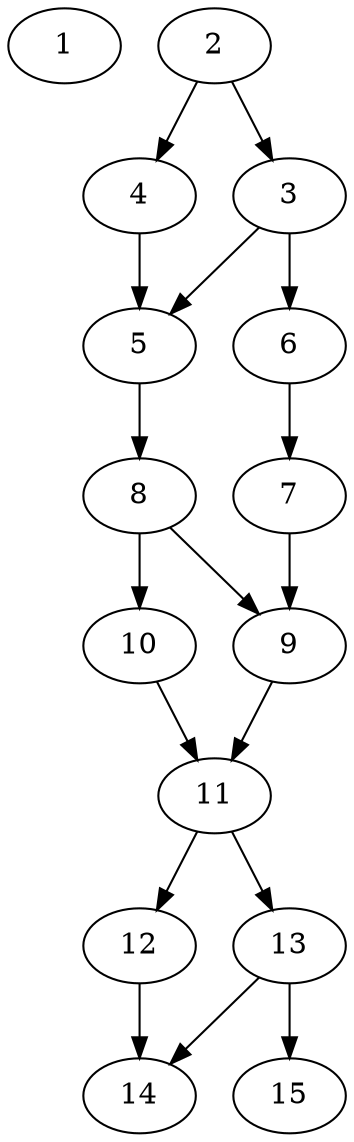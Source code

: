 // DAG automatically generated by daggen at Thu Oct  3 13:59:27 2019
// ./daggen --dot -n 15 --ccr 0.5 --fat 0.3 --regular 0.5 --density 0.6 --mindata 5242880 --maxdata 52428800 
digraph G {
  1 [size="74162176", alpha="0.05", expect_size="37081088"] 
  2 [size="28043264", alpha="0.15", expect_size="14021632"] 
  2 -> 3 [size ="14021632"]
  2 -> 4 [size ="14021632"]
  3 [size="31830016", alpha="0.07", expect_size="15915008"] 
  3 -> 5 [size ="15915008"]
  3 -> 6 [size ="15915008"]
  4 [size="31930368", alpha="0.10", expect_size="15965184"] 
  4 -> 5 [size ="15965184"]
  5 [size="35172352", alpha="0.13", expect_size="17586176"] 
  5 -> 8 [size ="17586176"]
  6 [size="44453888", alpha="0.15", expect_size="22226944"] 
  6 -> 7 [size ="22226944"]
  7 [size="34390016", alpha="0.06", expect_size="17195008"] 
  7 -> 9 [size ="17195008"]
  8 [size="34232320", alpha="0.01", expect_size="17116160"] 
  8 -> 9 [size ="17116160"]
  8 -> 10 [size ="17116160"]
  9 [size="94287872", alpha="0.16", expect_size="47143936"] 
  9 -> 11 [size ="47143936"]
  10 [size="73773056", alpha="0.13", expect_size="36886528"] 
  10 -> 11 [size ="36886528"]
  11 [size="65470464", alpha="0.11", expect_size="32735232"] 
  11 -> 12 [size ="32735232"]
  11 -> 13 [size ="32735232"]
  12 [size="90198016", alpha="0.18", expect_size="45099008"] 
  12 -> 14 [size ="45099008"]
  13 [size="64638976", alpha="0.06", expect_size="32319488"] 
  13 -> 14 [size ="32319488"]
  13 -> 15 [size ="32319488"]
  14 [size="95690752", alpha="0.08", expect_size="47845376"] 
  15 [size="47910912", alpha="0.16", expect_size="23955456"] 
}
